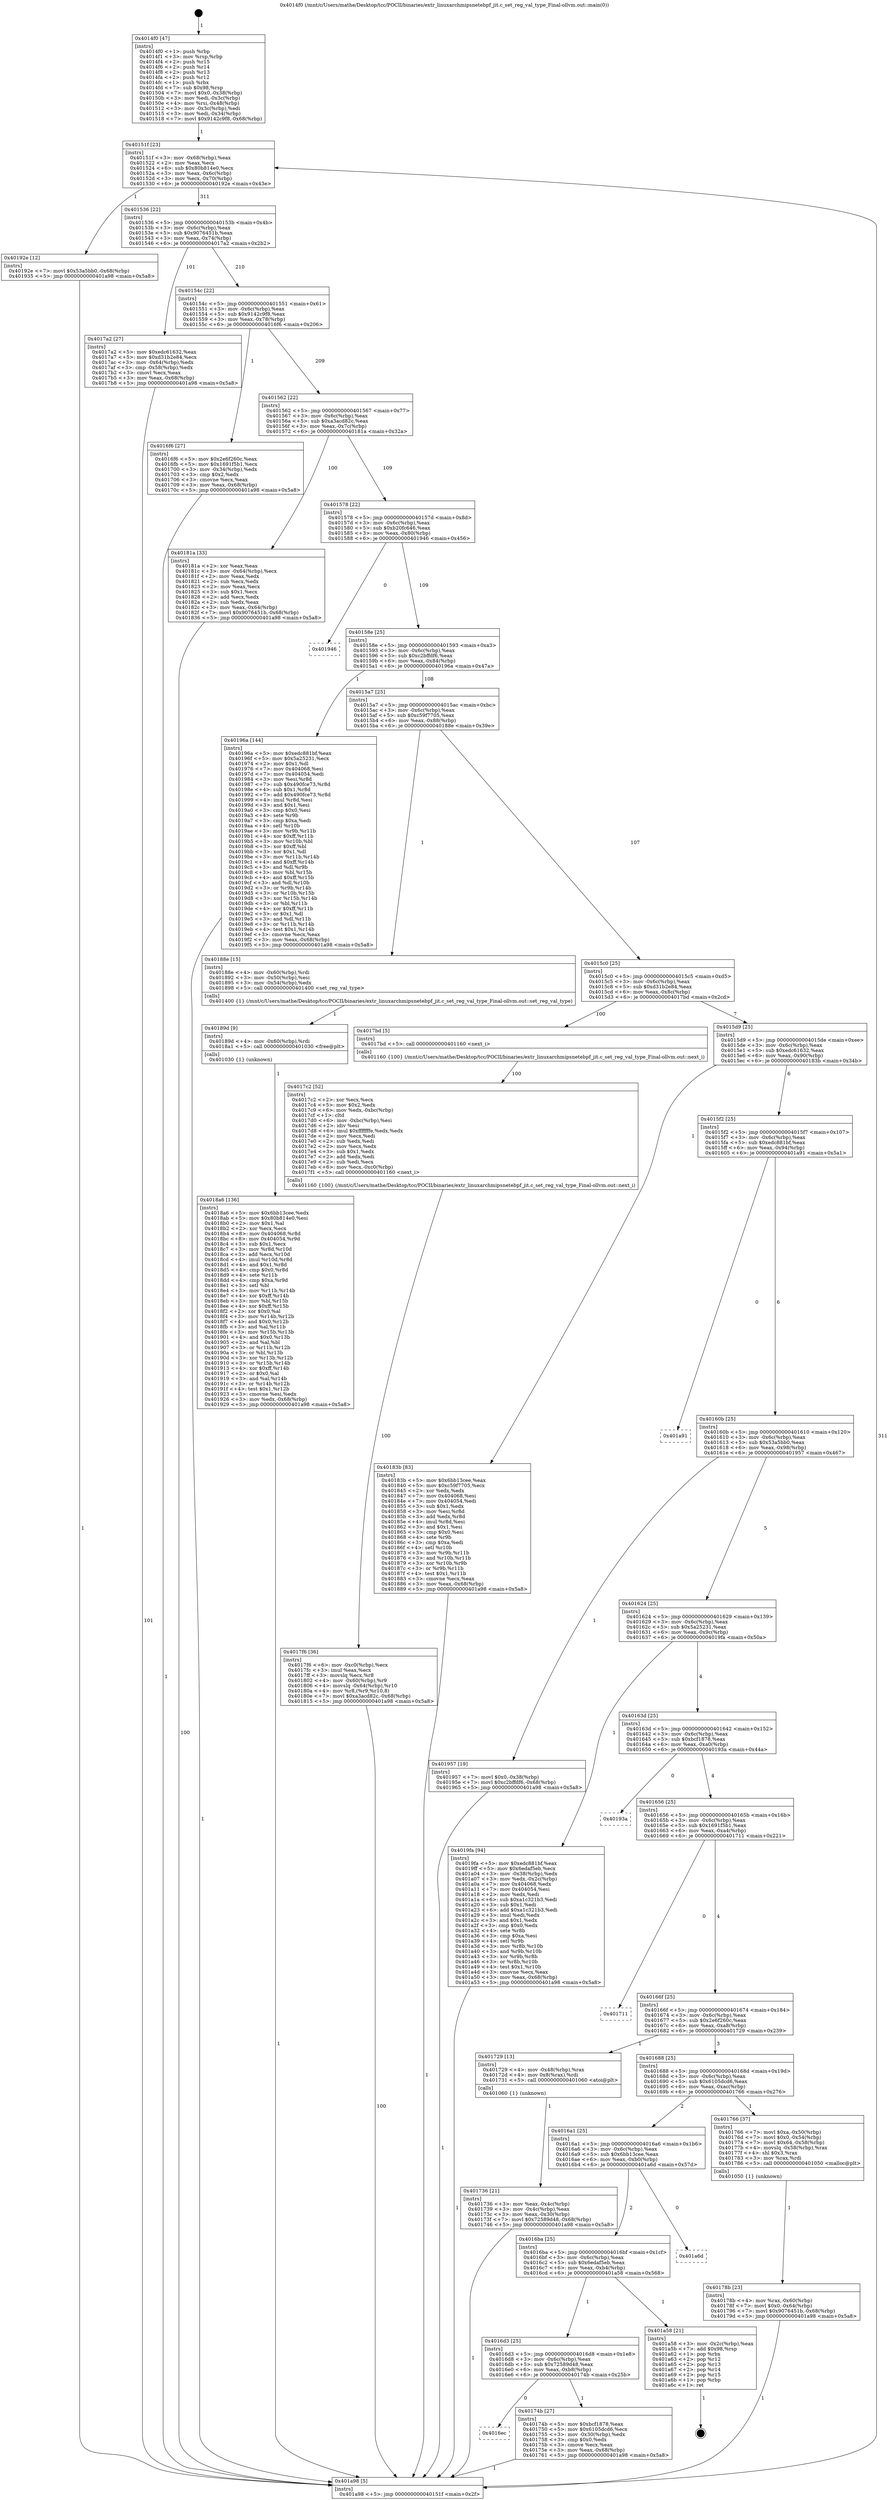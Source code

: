 digraph "0x4014f0" {
  label = "0x4014f0 (/mnt/c/Users/mathe/Desktop/tcc/POCII/binaries/extr_linuxarchmipsnetebpf_jit.c_set_reg_val_type_Final-ollvm.out::main(0))"
  labelloc = "t"
  node[shape=record]

  Entry [label="",width=0.3,height=0.3,shape=circle,fillcolor=black,style=filled]
  "0x40151f" [label="{
     0x40151f [23]\l
     | [instrs]\l
     &nbsp;&nbsp;0x40151f \<+3\>: mov -0x68(%rbp),%eax\l
     &nbsp;&nbsp;0x401522 \<+2\>: mov %eax,%ecx\l
     &nbsp;&nbsp;0x401524 \<+6\>: sub $0x80b814e0,%ecx\l
     &nbsp;&nbsp;0x40152a \<+3\>: mov %eax,-0x6c(%rbp)\l
     &nbsp;&nbsp;0x40152d \<+3\>: mov %ecx,-0x70(%rbp)\l
     &nbsp;&nbsp;0x401530 \<+6\>: je 000000000040192e \<main+0x43e\>\l
  }"]
  "0x40192e" [label="{
     0x40192e [12]\l
     | [instrs]\l
     &nbsp;&nbsp;0x40192e \<+7\>: movl $0x53a5bb0,-0x68(%rbp)\l
     &nbsp;&nbsp;0x401935 \<+5\>: jmp 0000000000401a98 \<main+0x5a8\>\l
  }"]
  "0x401536" [label="{
     0x401536 [22]\l
     | [instrs]\l
     &nbsp;&nbsp;0x401536 \<+5\>: jmp 000000000040153b \<main+0x4b\>\l
     &nbsp;&nbsp;0x40153b \<+3\>: mov -0x6c(%rbp),%eax\l
     &nbsp;&nbsp;0x40153e \<+5\>: sub $0x9076451b,%eax\l
     &nbsp;&nbsp;0x401543 \<+3\>: mov %eax,-0x74(%rbp)\l
     &nbsp;&nbsp;0x401546 \<+6\>: je 00000000004017a2 \<main+0x2b2\>\l
  }"]
  Exit [label="",width=0.3,height=0.3,shape=circle,fillcolor=black,style=filled,peripheries=2]
  "0x4017a2" [label="{
     0x4017a2 [27]\l
     | [instrs]\l
     &nbsp;&nbsp;0x4017a2 \<+5\>: mov $0xedc61632,%eax\l
     &nbsp;&nbsp;0x4017a7 \<+5\>: mov $0xd31b2e84,%ecx\l
     &nbsp;&nbsp;0x4017ac \<+3\>: mov -0x64(%rbp),%edx\l
     &nbsp;&nbsp;0x4017af \<+3\>: cmp -0x58(%rbp),%edx\l
     &nbsp;&nbsp;0x4017b2 \<+3\>: cmovl %ecx,%eax\l
     &nbsp;&nbsp;0x4017b5 \<+3\>: mov %eax,-0x68(%rbp)\l
     &nbsp;&nbsp;0x4017b8 \<+5\>: jmp 0000000000401a98 \<main+0x5a8\>\l
  }"]
  "0x40154c" [label="{
     0x40154c [22]\l
     | [instrs]\l
     &nbsp;&nbsp;0x40154c \<+5\>: jmp 0000000000401551 \<main+0x61\>\l
     &nbsp;&nbsp;0x401551 \<+3\>: mov -0x6c(%rbp),%eax\l
     &nbsp;&nbsp;0x401554 \<+5\>: sub $0x9142c9f8,%eax\l
     &nbsp;&nbsp;0x401559 \<+3\>: mov %eax,-0x78(%rbp)\l
     &nbsp;&nbsp;0x40155c \<+6\>: je 00000000004016f6 \<main+0x206\>\l
  }"]
  "0x4018a6" [label="{
     0x4018a6 [136]\l
     | [instrs]\l
     &nbsp;&nbsp;0x4018a6 \<+5\>: mov $0x6bb13cee,%edx\l
     &nbsp;&nbsp;0x4018ab \<+5\>: mov $0x80b814e0,%esi\l
     &nbsp;&nbsp;0x4018b0 \<+2\>: mov $0x1,%al\l
     &nbsp;&nbsp;0x4018b2 \<+2\>: xor %ecx,%ecx\l
     &nbsp;&nbsp;0x4018b4 \<+8\>: mov 0x404068,%r8d\l
     &nbsp;&nbsp;0x4018bc \<+8\>: mov 0x404054,%r9d\l
     &nbsp;&nbsp;0x4018c4 \<+3\>: sub $0x1,%ecx\l
     &nbsp;&nbsp;0x4018c7 \<+3\>: mov %r8d,%r10d\l
     &nbsp;&nbsp;0x4018ca \<+3\>: add %ecx,%r10d\l
     &nbsp;&nbsp;0x4018cd \<+4\>: imul %r10d,%r8d\l
     &nbsp;&nbsp;0x4018d1 \<+4\>: and $0x1,%r8d\l
     &nbsp;&nbsp;0x4018d5 \<+4\>: cmp $0x0,%r8d\l
     &nbsp;&nbsp;0x4018d9 \<+4\>: sete %r11b\l
     &nbsp;&nbsp;0x4018dd \<+4\>: cmp $0xa,%r9d\l
     &nbsp;&nbsp;0x4018e1 \<+3\>: setl %bl\l
     &nbsp;&nbsp;0x4018e4 \<+3\>: mov %r11b,%r14b\l
     &nbsp;&nbsp;0x4018e7 \<+4\>: xor $0xff,%r14b\l
     &nbsp;&nbsp;0x4018eb \<+3\>: mov %bl,%r15b\l
     &nbsp;&nbsp;0x4018ee \<+4\>: xor $0xff,%r15b\l
     &nbsp;&nbsp;0x4018f2 \<+2\>: xor $0x0,%al\l
     &nbsp;&nbsp;0x4018f4 \<+3\>: mov %r14b,%r12b\l
     &nbsp;&nbsp;0x4018f7 \<+4\>: and $0x0,%r12b\l
     &nbsp;&nbsp;0x4018fb \<+3\>: and %al,%r11b\l
     &nbsp;&nbsp;0x4018fe \<+3\>: mov %r15b,%r13b\l
     &nbsp;&nbsp;0x401901 \<+4\>: and $0x0,%r13b\l
     &nbsp;&nbsp;0x401905 \<+2\>: and %al,%bl\l
     &nbsp;&nbsp;0x401907 \<+3\>: or %r11b,%r12b\l
     &nbsp;&nbsp;0x40190a \<+3\>: or %bl,%r13b\l
     &nbsp;&nbsp;0x40190d \<+3\>: xor %r13b,%r12b\l
     &nbsp;&nbsp;0x401910 \<+3\>: or %r15b,%r14b\l
     &nbsp;&nbsp;0x401913 \<+4\>: xor $0xff,%r14b\l
     &nbsp;&nbsp;0x401917 \<+2\>: or $0x0,%al\l
     &nbsp;&nbsp;0x401919 \<+3\>: and %al,%r14b\l
     &nbsp;&nbsp;0x40191c \<+3\>: or %r14b,%r12b\l
     &nbsp;&nbsp;0x40191f \<+4\>: test $0x1,%r12b\l
     &nbsp;&nbsp;0x401923 \<+3\>: cmovne %esi,%edx\l
     &nbsp;&nbsp;0x401926 \<+3\>: mov %edx,-0x68(%rbp)\l
     &nbsp;&nbsp;0x401929 \<+5\>: jmp 0000000000401a98 \<main+0x5a8\>\l
  }"]
  "0x4016f6" [label="{
     0x4016f6 [27]\l
     | [instrs]\l
     &nbsp;&nbsp;0x4016f6 \<+5\>: mov $0x2e6f260c,%eax\l
     &nbsp;&nbsp;0x4016fb \<+5\>: mov $0x1691f5b1,%ecx\l
     &nbsp;&nbsp;0x401700 \<+3\>: mov -0x34(%rbp),%edx\l
     &nbsp;&nbsp;0x401703 \<+3\>: cmp $0x2,%edx\l
     &nbsp;&nbsp;0x401706 \<+3\>: cmovne %ecx,%eax\l
     &nbsp;&nbsp;0x401709 \<+3\>: mov %eax,-0x68(%rbp)\l
     &nbsp;&nbsp;0x40170c \<+5\>: jmp 0000000000401a98 \<main+0x5a8\>\l
  }"]
  "0x401562" [label="{
     0x401562 [22]\l
     | [instrs]\l
     &nbsp;&nbsp;0x401562 \<+5\>: jmp 0000000000401567 \<main+0x77\>\l
     &nbsp;&nbsp;0x401567 \<+3\>: mov -0x6c(%rbp),%eax\l
     &nbsp;&nbsp;0x40156a \<+5\>: sub $0xa3acd82c,%eax\l
     &nbsp;&nbsp;0x40156f \<+3\>: mov %eax,-0x7c(%rbp)\l
     &nbsp;&nbsp;0x401572 \<+6\>: je 000000000040181a \<main+0x32a\>\l
  }"]
  "0x401a98" [label="{
     0x401a98 [5]\l
     | [instrs]\l
     &nbsp;&nbsp;0x401a98 \<+5\>: jmp 000000000040151f \<main+0x2f\>\l
  }"]
  "0x4014f0" [label="{
     0x4014f0 [47]\l
     | [instrs]\l
     &nbsp;&nbsp;0x4014f0 \<+1\>: push %rbp\l
     &nbsp;&nbsp;0x4014f1 \<+3\>: mov %rsp,%rbp\l
     &nbsp;&nbsp;0x4014f4 \<+2\>: push %r15\l
     &nbsp;&nbsp;0x4014f6 \<+2\>: push %r14\l
     &nbsp;&nbsp;0x4014f8 \<+2\>: push %r13\l
     &nbsp;&nbsp;0x4014fa \<+2\>: push %r12\l
     &nbsp;&nbsp;0x4014fc \<+1\>: push %rbx\l
     &nbsp;&nbsp;0x4014fd \<+7\>: sub $0x98,%rsp\l
     &nbsp;&nbsp;0x401504 \<+7\>: movl $0x0,-0x38(%rbp)\l
     &nbsp;&nbsp;0x40150b \<+3\>: mov %edi,-0x3c(%rbp)\l
     &nbsp;&nbsp;0x40150e \<+4\>: mov %rsi,-0x48(%rbp)\l
     &nbsp;&nbsp;0x401512 \<+3\>: mov -0x3c(%rbp),%edi\l
     &nbsp;&nbsp;0x401515 \<+3\>: mov %edi,-0x34(%rbp)\l
     &nbsp;&nbsp;0x401518 \<+7\>: movl $0x9142c9f8,-0x68(%rbp)\l
  }"]
  "0x40189d" [label="{
     0x40189d [9]\l
     | [instrs]\l
     &nbsp;&nbsp;0x40189d \<+4\>: mov -0x60(%rbp),%rdi\l
     &nbsp;&nbsp;0x4018a1 \<+5\>: call 0000000000401030 \<free@plt\>\l
     | [calls]\l
     &nbsp;&nbsp;0x401030 \{1\} (unknown)\l
  }"]
  "0x40181a" [label="{
     0x40181a [33]\l
     | [instrs]\l
     &nbsp;&nbsp;0x40181a \<+2\>: xor %eax,%eax\l
     &nbsp;&nbsp;0x40181c \<+3\>: mov -0x64(%rbp),%ecx\l
     &nbsp;&nbsp;0x40181f \<+2\>: mov %eax,%edx\l
     &nbsp;&nbsp;0x401821 \<+2\>: sub %ecx,%edx\l
     &nbsp;&nbsp;0x401823 \<+2\>: mov %eax,%ecx\l
     &nbsp;&nbsp;0x401825 \<+3\>: sub $0x1,%ecx\l
     &nbsp;&nbsp;0x401828 \<+2\>: add %ecx,%edx\l
     &nbsp;&nbsp;0x40182a \<+2\>: sub %edx,%eax\l
     &nbsp;&nbsp;0x40182c \<+3\>: mov %eax,-0x64(%rbp)\l
     &nbsp;&nbsp;0x40182f \<+7\>: movl $0x9076451b,-0x68(%rbp)\l
     &nbsp;&nbsp;0x401836 \<+5\>: jmp 0000000000401a98 \<main+0x5a8\>\l
  }"]
  "0x401578" [label="{
     0x401578 [22]\l
     | [instrs]\l
     &nbsp;&nbsp;0x401578 \<+5\>: jmp 000000000040157d \<main+0x8d\>\l
     &nbsp;&nbsp;0x40157d \<+3\>: mov -0x6c(%rbp),%eax\l
     &nbsp;&nbsp;0x401580 \<+5\>: sub $0xb20fc646,%eax\l
     &nbsp;&nbsp;0x401585 \<+3\>: mov %eax,-0x80(%rbp)\l
     &nbsp;&nbsp;0x401588 \<+6\>: je 0000000000401946 \<main+0x456\>\l
  }"]
  "0x4017f6" [label="{
     0x4017f6 [36]\l
     | [instrs]\l
     &nbsp;&nbsp;0x4017f6 \<+6\>: mov -0xc0(%rbp),%ecx\l
     &nbsp;&nbsp;0x4017fc \<+3\>: imul %eax,%ecx\l
     &nbsp;&nbsp;0x4017ff \<+3\>: movslq %ecx,%r8\l
     &nbsp;&nbsp;0x401802 \<+4\>: mov -0x60(%rbp),%r9\l
     &nbsp;&nbsp;0x401806 \<+4\>: movslq -0x64(%rbp),%r10\l
     &nbsp;&nbsp;0x40180a \<+4\>: mov %r8,(%r9,%r10,8)\l
     &nbsp;&nbsp;0x40180e \<+7\>: movl $0xa3acd82c,-0x68(%rbp)\l
     &nbsp;&nbsp;0x401815 \<+5\>: jmp 0000000000401a98 \<main+0x5a8\>\l
  }"]
  "0x401946" [label="{
     0x401946\l
  }", style=dashed]
  "0x40158e" [label="{
     0x40158e [25]\l
     | [instrs]\l
     &nbsp;&nbsp;0x40158e \<+5\>: jmp 0000000000401593 \<main+0xa3\>\l
     &nbsp;&nbsp;0x401593 \<+3\>: mov -0x6c(%rbp),%eax\l
     &nbsp;&nbsp;0x401596 \<+5\>: sub $0xc2bffdf6,%eax\l
     &nbsp;&nbsp;0x40159b \<+6\>: mov %eax,-0x84(%rbp)\l
     &nbsp;&nbsp;0x4015a1 \<+6\>: je 000000000040196a \<main+0x47a\>\l
  }"]
  "0x4017c2" [label="{
     0x4017c2 [52]\l
     | [instrs]\l
     &nbsp;&nbsp;0x4017c2 \<+2\>: xor %ecx,%ecx\l
     &nbsp;&nbsp;0x4017c4 \<+5\>: mov $0x2,%edx\l
     &nbsp;&nbsp;0x4017c9 \<+6\>: mov %edx,-0xbc(%rbp)\l
     &nbsp;&nbsp;0x4017cf \<+1\>: cltd\l
     &nbsp;&nbsp;0x4017d0 \<+6\>: mov -0xbc(%rbp),%esi\l
     &nbsp;&nbsp;0x4017d6 \<+2\>: idiv %esi\l
     &nbsp;&nbsp;0x4017d8 \<+6\>: imul $0xfffffffe,%edx,%edx\l
     &nbsp;&nbsp;0x4017de \<+2\>: mov %ecx,%edi\l
     &nbsp;&nbsp;0x4017e0 \<+2\>: sub %edx,%edi\l
     &nbsp;&nbsp;0x4017e2 \<+2\>: mov %ecx,%edx\l
     &nbsp;&nbsp;0x4017e4 \<+3\>: sub $0x1,%edx\l
     &nbsp;&nbsp;0x4017e7 \<+2\>: add %edx,%edi\l
     &nbsp;&nbsp;0x4017e9 \<+2\>: sub %edi,%ecx\l
     &nbsp;&nbsp;0x4017eb \<+6\>: mov %ecx,-0xc0(%rbp)\l
     &nbsp;&nbsp;0x4017f1 \<+5\>: call 0000000000401160 \<next_i\>\l
     | [calls]\l
     &nbsp;&nbsp;0x401160 \{100\} (/mnt/c/Users/mathe/Desktop/tcc/POCII/binaries/extr_linuxarchmipsnetebpf_jit.c_set_reg_val_type_Final-ollvm.out::next_i)\l
  }"]
  "0x40196a" [label="{
     0x40196a [144]\l
     | [instrs]\l
     &nbsp;&nbsp;0x40196a \<+5\>: mov $0xedc881bf,%eax\l
     &nbsp;&nbsp;0x40196f \<+5\>: mov $0x5a25231,%ecx\l
     &nbsp;&nbsp;0x401974 \<+2\>: mov $0x1,%dl\l
     &nbsp;&nbsp;0x401976 \<+7\>: mov 0x404068,%esi\l
     &nbsp;&nbsp;0x40197d \<+7\>: mov 0x404054,%edi\l
     &nbsp;&nbsp;0x401984 \<+3\>: mov %esi,%r8d\l
     &nbsp;&nbsp;0x401987 \<+7\>: sub $0x490fce73,%r8d\l
     &nbsp;&nbsp;0x40198e \<+4\>: sub $0x1,%r8d\l
     &nbsp;&nbsp;0x401992 \<+7\>: add $0x490fce73,%r8d\l
     &nbsp;&nbsp;0x401999 \<+4\>: imul %r8d,%esi\l
     &nbsp;&nbsp;0x40199d \<+3\>: and $0x1,%esi\l
     &nbsp;&nbsp;0x4019a0 \<+3\>: cmp $0x0,%esi\l
     &nbsp;&nbsp;0x4019a3 \<+4\>: sete %r9b\l
     &nbsp;&nbsp;0x4019a7 \<+3\>: cmp $0xa,%edi\l
     &nbsp;&nbsp;0x4019aa \<+4\>: setl %r10b\l
     &nbsp;&nbsp;0x4019ae \<+3\>: mov %r9b,%r11b\l
     &nbsp;&nbsp;0x4019b1 \<+4\>: xor $0xff,%r11b\l
     &nbsp;&nbsp;0x4019b5 \<+3\>: mov %r10b,%bl\l
     &nbsp;&nbsp;0x4019b8 \<+3\>: xor $0xff,%bl\l
     &nbsp;&nbsp;0x4019bb \<+3\>: xor $0x1,%dl\l
     &nbsp;&nbsp;0x4019be \<+3\>: mov %r11b,%r14b\l
     &nbsp;&nbsp;0x4019c1 \<+4\>: and $0xff,%r14b\l
     &nbsp;&nbsp;0x4019c5 \<+3\>: and %dl,%r9b\l
     &nbsp;&nbsp;0x4019c8 \<+3\>: mov %bl,%r15b\l
     &nbsp;&nbsp;0x4019cb \<+4\>: and $0xff,%r15b\l
     &nbsp;&nbsp;0x4019cf \<+3\>: and %dl,%r10b\l
     &nbsp;&nbsp;0x4019d2 \<+3\>: or %r9b,%r14b\l
     &nbsp;&nbsp;0x4019d5 \<+3\>: or %r10b,%r15b\l
     &nbsp;&nbsp;0x4019d8 \<+3\>: xor %r15b,%r14b\l
     &nbsp;&nbsp;0x4019db \<+3\>: or %bl,%r11b\l
     &nbsp;&nbsp;0x4019de \<+4\>: xor $0xff,%r11b\l
     &nbsp;&nbsp;0x4019e2 \<+3\>: or $0x1,%dl\l
     &nbsp;&nbsp;0x4019e5 \<+3\>: and %dl,%r11b\l
     &nbsp;&nbsp;0x4019e8 \<+3\>: or %r11b,%r14b\l
     &nbsp;&nbsp;0x4019eb \<+4\>: test $0x1,%r14b\l
     &nbsp;&nbsp;0x4019ef \<+3\>: cmovne %ecx,%eax\l
     &nbsp;&nbsp;0x4019f2 \<+3\>: mov %eax,-0x68(%rbp)\l
     &nbsp;&nbsp;0x4019f5 \<+5\>: jmp 0000000000401a98 \<main+0x5a8\>\l
  }"]
  "0x4015a7" [label="{
     0x4015a7 [25]\l
     | [instrs]\l
     &nbsp;&nbsp;0x4015a7 \<+5\>: jmp 00000000004015ac \<main+0xbc\>\l
     &nbsp;&nbsp;0x4015ac \<+3\>: mov -0x6c(%rbp),%eax\l
     &nbsp;&nbsp;0x4015af \<+5\>: sub $0xc59f7705,%eax\l
     &nbsp;&nbsp;0x4015b4 \<+6\>: mov %eax,-0x88(%rbp)\l
     &nbsp;&nbsp;0x4015ba \<+6\>: je 000000000040188e \<main+0x39e\>\l
  }"]
  "0x40178b" [label="{
     0x40178b [23]\l
     | [instrs]\l
     &nbsp;&nbsp;0x40178b \<+4\>: mov %rax,-0x60(%rbp)\l
     &nbsp;&nbsp;0x40178f \<+7\>: movl $0x0,-0x64(%rbp)\l
     &nbsp;&nbsp;0x401796 \<+7\>: movl $0x9076451b,-0x68(%rbp)\l
     &nbsp;&nbsp;0x40179d \<+5\>: jmp 0000000000401a98 \<main+0x5a8\>\l
  }"]
  "0x40188e" [label="{
     0x40188e [15]\l
     | [instrs]\l
     &nbsp;&nbsp;0x40188e \<+4\>: mov -0x60(%rbp),%rdi\l
     &nbsp;&nbsp;0x401892 \<+3\>: mov -0x50(%rbp),%esi\l
     &nbsp;&nbsp;0x401895 \<+3\>: mov -0x54(%rbp),%edx\l
     &nbsp;&nbsp;0x401898 \<+5\>: call 0000000000401400 \<set_reg_val_type\>\l
     | [calls]\l
     &nbsp;&nbsp;0x401400 \{1\} (/mnt/c/Users/mathe/Desktop/tcc/POCII/binaries/extr_linuxarchmipsnetebpf_jit.c_set_reg_val_type_Final-ollvm.out::set_reg_val_type)\l
  }"]
  "0x4015c0" [label="{
     0x4015c0 [25]\l
     | [instrs]\l
     &nbsp;&nbsp;0x4015c0 \<+5\>: jmp 00000000004015c5 \<main+0xd5\>\l
     &nbsp;&nbsp;0x4015c5 \<+3\>: mov -0x6c(%rbp),%eax\l
     &nbsp;&nbsp;0x4015c8 \<+5\>: sub $0xd31b2e84,%eax\l
     &nbsp;&nbsp;0x4015cd \<+6\>: mov %eax,-0x8c(%rbp)\l
     &nbsp;&nbsp;0x4015d3 \<+6\>: je 00000000004017bd \<main+0x2cd\>\l
  }"]
  "0x4016ec" [label="{
     0x4016ec\l
  }", style=dashed]
  "0x4017bd" [label="{
     0x4017bd [5]\l
     | [instrs]\l
     &nbsp;&nbsp;0x4017bd \<+5\>: call 0000000000401160 \<next_i\>\l
     | [calls]\l
     &nbsp;&nbsp;0x401160 \{100\} (/mnt/c/Users/mathe/Desktop/tcc/POCII/binaries/extr_linuxarchmipsnetebpf_jit.c_set_reg_val_type_Final-ollvm.out::next_i)\l
  }"]
  "0x4015d9" [label="{
     0x4015d9 [25]\l
     | [instrs]\l
     &nbsp;&nbsp;0x4015d9 \<+5\>: jmp 00000000004015de \<main+0xee\>\l
     &nbsp;&nbsp;0x4015de \<+3\>: mov -0x6c(%rbp),%eax\l
     &nbsp;&nbsp;0x4015e1 \<+5\>: sub $0xedc61632,%eax\l
     &nbsp;&nbsp;0x4015e6 \<+6\>: mov %eax,-0x90(%rbp)\l
     &nbsp;&nbsp;0x4015ec \<+6\>: je 000000000040183b \<main+0x34b\>\l
  }"]
  "0x40174b" [label="{
     0x40174b [27]\l
     | [instrs]\l
     &nbsp;&nbsp;0x40174b \<+5\>: mov $0xbcf1878,%eax\l
     &nbsp;&nbsp;0x401750 \<+5\>: mov $0x6105dcd6,%ecx\l
     &nbsp;&nbsp;0x401755 \<+3\>: mov -0x30(%rbp),%edx\l
     &nbsp;&nbsp;0x401758 \<+3\>: cmp $0x0,%edx\l
     &nbsp;&nbsp;0x40175b \<+3\>: cmove %ecx,%eax\l
     &nbsp;&nbsp;0x40175e \<+3\>: mov %eax,-0x68(%rbp)\l
     &nbsp;&nbsp;0x401761 \<+5\>: jmp 0000000000401a98 \<main+0x5a8\>\l
  }"]
  "0x40183b" [label="{
     0x40183b [83]\l
     | [instrs]\l
     &nbsp;&nbsp;0x40183b \<+5\>: mov $0x6bb13cee,%eax\l
     &nbsp;&nbsp;0x401840 \<+5\>: mov $0xc59f7705,%ecx\l
     &nbsp;&nbsp;0x401845 \<+2\>: xor %edx,%edx\l
     &nbsp;&nbsp;0x401847 \<+7\>: mov 0x404068,%esi\l
     &nbsp;&nbsp;0x40184e \<+7\>: mov 0x404054,%edi\l
     &nbsp;&nbsp;0x401855 \<+3\>: sub $0x1,%edx\l
     &nbsp;&nbsp;0x401858 \<+3\>: mov %esi,%r8d\l
     &nbsp;&nbsp;0x40185b \<+3\>: add %edx,%r8d\l
     &nbsp;&nbsp;0x40185e \<+4\>: imul %r8d,%esi\l
     &nbsp;&nbsp;0x401862 \<+3\>: and $0x1,%esi\l
     &nbsp;&nbsp;0x401865 \<+3\>: cmp $0x0,%esi\l
     &nbsp;&nbsp;0x401868 \<+4\>: sete %r9b\l
     &nbsp;&nbsp;0x40186c \<+3\>: cmp $0xa,%edi\l
     &nbsp;&nbsp;0x40186f \<+4\>: setl %r10b\l
     &nbsp;&nbsp;0x401873 \<+3\>: mov %r9b,%r11b\l
     &nbsp;&nbsp;0x401876 \<+3\>: and %r10b,%r11b\l
     &nbsp;&nbsp;0x401879 \<+3\>: xor %r10b,%r9b\l
     &nbsp;&nbsp;0x40187c \<+3\>: or %r9b,%r11b\l
     &nbsp;&nbsp;0x40187f \<+4\>: test $0x1,%r11b\l
     &nbsp;&nbsp;0x401883 \<+3\>: cmovne %ecx,%eax\l
     &nbsp;&nbsp;0x401886 \<+3\>: mov %eax,-0x68(%rbp)\l
     &nbsp;&nbsp;0x401889 \<+5\>: jmp 0000000000401a98 \<main+0x5a8\>\l
  }"]
  "0x4015f2" [label="{
     0x4015f2 [25]\l
     | [instrs]\l
     &nbsp;&nbsp;0x4015f2 \<+5\>: jmp 00000000004015f7 \<main+0x107\>\l
     &nbsp;&nbsp;0x4015f7 \<+3\>: mov -0x6c(%rbp),%eax\l
     &nbsp;&nbsp;0x4015fa \<+5\>: sub $0xedc881bf,%eax\l
     &nbsp;&nbsp;0x4015ff \<+6\>: mov %eax,-0x94(%rbp)\l
     &nbsp;&nbsp;0x401605 \<+6\>: je 0000000000401a91 \<main+0x5a1\>\l
  }"]
  "0x4016d3" [label="{
     0x4016d3 [25]\l
     | [instrs]\l
     &nbsp;&nbsp;0x4016d3 \<+5\>: jmp 00000000004016d8 \<main+0x1e8\>\l
     &nbsp;&nbsp;0x4016d8 \<+3\>: mov -0x6c(%rbp),%eax\l
     &nbsp;&nbsp;0x4016db \<+5\>: sub $0x72589d48,%eax\l
     &nbsp;&nbsp;0x4016e0 \<+6\>: mov %eax,-0xb8(%rbp)\l
     &nbsp;&nbsp;0x4016e6 \<+6\>: je 000000000040174b \<main+0x25b\>\l
  }"]
  "0x401a91" [label="{
     0x401a91\l
  }", style=dashed]
  "0x40160b" [label="{
     0x40160b [25]\l
     | [instrs]\l
     &nbsp;&nbsp;0x40160b \<+5\>: jmp 0000000000401610 \<main+0x120\>\l
     &nbsp;&nbsp;0x401610 \<+3\>: mov -0x6c(%rbp),%eax\l
     &nbsp;&nbsp;0x401613 \<+5\>: sub $0x53a5bb0,%eax\l
     &nbsp;&nbsp;0x401618 \<+6\>: mov %eax,-0x98(%rbp)\l
     &nbsp;&nbsp;0x40161e \<+6\>: je 0000000000401957 \<main+0x467\>\l
  }"]
  "0x401a58" [label="{
     0x401a58 [21]\l
     | [instrs]\l
     &nbsp;&nbsp;0x401a58 \<+3\>: mov -0x2c(%rbp),%eax\l
     &nbsp;&nbsp;0x401a5b \<+7\>: add $0x98,%rsp\l
     &nbsp;&nbsp;0x401a62 \<+1\>: pop %rbx\l
     &nbsp;&nbsp;0x401a63 \<+2\>: pop %r12\l
     &nbsp;&nbsp;0x401a65 \<+2\>: pop %r13\l
     &nbsp;&nbsp;0x401a67 \<+2\>: pop %r14\l
     &nbsp;&nbsp;0x401a69 \<+2\>: pop %r15\l
     &nbsp;&nbsp;0x401a6b \<+1\>: pop %rbp\l
     &nbsp;&nbsp;0x401a6c \<+1\>: ret\l
  }"]
  "0x401957" [label="{
     0x401957 [19]\l
     | [instrs]\l
     &nbsp;&nbsp;0x401957 \<+7\>: movl $0x0,-0x38(%rbp)\l
     &nbsp;&nbsp;0x40195e \<+7\>: movl $0xc2bffdf6,-0x68(%rbp)\l
     &nbsp;&nbsp;0x401965 \<+5\>: jmp 0000000000401a98 \<main+0x5a8\>\l
  }"]
  "0x401624" [label="{
     0x401624 [25]\l
     | [instrs]\l
     &nbsp;&nbsp;0x401624 \<+5\>: jmp 0000000000401629 \<main+0x139\>\l
     &nbsp;&nbsp;0x401629 \<+3\>: mov -0x6c(%rbp),%eax\l
     &nbsp;&nbsp;0x40162c \<+5\>: sub $0x5a25231,%eax\l
     &nbsp;&nbsp;0x401631 \<+6\>: mov %eax,-0x9c(%rbp)\l
     &nbsp;&nbsp;0x401637 \<+6\>: je 00000000004019fa \<main+0x50a\>\l
  }"]
  "0x4016ba" [label="{
     0x4016ba [25]\l
     | [instrs]\l
     &nbsp;&nbsp;0x4016ba \<+5\>: jmp 00000000004016bf \<main+0x1cf\>\l
     &nbsp;&nbsp;0x4016bf \<+3\>: mov -0x6c(%rbp),%eax\l
     &nbsp;&nbsp;0x4016c2 \<+5\>: sub $0x6edaf5eb,%eax\l
     &nbsp;&nbsp;0x4016c7 \<+6\>: mov %eax,-0xb4(%rbp)\l
     &nbsp;&nbsp;0x4016cd \<+6\>: je 0000000000401a58 \<main+0x568\>\l
  }"]
  "0x4019fa" [label="{
     0x4019fa [94]\l
     | [instrs]\l
     &nbsp;&nbsp;0x4019fa \<+5\>: mov $0xedc881bf,%eax\l
     &nbsp;&nbsp;0x4019ff \<+5\>: mov $0x6edaf5eb,%ecx\l
     &nbsp;&nbsp;0x401a04 \<+3\>: mov -0x38(%rbp),%edx\l
     &nbsp;&nbsp;0x401a07 \<+3\>: mov %edx,-0x2c(%rbp)\l
     &nbsp;&nbsp;0x401a0a \<+7\>: mov 0x404068,%edx\l
     &nbsp;&nbsp;0x401a11 \<+7\>: mov 0x404054,%esi\l
     &nbsp;&nbsp;0x401a18 \<+2\>: mov %edx,%edi\l
     &nbsp;&nbsp;0x401a1a \<+6\>: sub $0xa1c321b3,%edi\l
     &nbsp;&nbsp;0x401a20 \<+3\>: sub $0x1,%edi\l
     &nbsp;&nbsp;0x401a23 \<+6\>: add $0xa1c321b3,%edi\l
     &nbsp;&nbsp;0x401a29 \<+3\>: imul %edi,%edx\l
     &nbsp;&nbsp;0x401a2c \<+3\>: and $0x1,%edx\l
     &nbsp;&nbsp;0x401a2f \<+3\>: cmp $0x0,%edx\l
     &nbsp;&nbsp;0x401a32 \<+4\>: sete %r8b\l
     &nbsp;&nbsp;0x401a36 \<+3\>: cmp $0xa,%esi\l
     &nbsp;&nbsp;0x401a39 \<+4\>: setl %r9b\l
     &nbsp;&nbsp;0x401a3d \<+3\>: mov %r8b,%r10b\l
     &nbsp;&nbsp;0x401a40 \<+3\>: and %r9b,%r10b\l
     &nbsp;&nbsp;0x401a43 \<+3\>: xor %r9b,%r8b\l
     &nbsp;&nbsp;0x401a46 \<+3\>: or %r8b,%r10b\l
     &nbsp;&nbsp;0x401a49 \<+4\>: test $0x1,%r10b\l
     &nbsp;&nbsp;0x401a4d \<+3\>: cmovne %ecx,%eax\l
     &nbsp;&nbsp;0x401a50 \<+3\>: mov %eax,-0x68(%rbp)\l
     &nbsp;&nbsp;0x401a53 \<+5\>: jmp 0000000000401a98 \<main+0x5a8\>\l
  }"]
  "0x40163d" [label="{
     0x40163d [25]\l
     | [instrs]\l
     &nbsp;&nbsp;0x40163d \<+5\>: jmp 0000000000401642 \<main+0x152\>\l
     &nbsp;&nbsp;0x401642 \<+3\>: mov -0x6c(%rbp),%eax\l
     &nbsp;&nbsp;0x401645 \<+5\>: sub $0xbcf1878,%eax\l
     &nbsp;&nbsp;0x40164a \<+6\>: mov %eax,-0xa0(%rbp)\l
     &nbsp;&nbsp;0x401650 \<+6\>: je 000000000040193a \<main+0x44a\>\l
  }"]
  "0x401a6d" [label="{
     0x401a6d\l
  }", style=dashed]
  "0x40193a" [label="{
     0x40193a\l
  }", style=dashed]
  "0x401656" [label="{
     0x401656 [25]\l
     | [instrs]\l
     &nbsp;&nbsp;0x401656 \<+5\>: jmp 000000000040165b \<main+0x16b\>\l
     &nbsp;&nbsp;0x40165b \<+3\>: mov -0x6c(%rbp),%eax\l
     &nbsp;&nbsp;0x40165e \<+5\>: sub $0x1691f5b1,%eax\l
     &nbsp;&nbsp;0x401663 \<+6\>: mov %eax,-0xa4(%rbp)\l
     &nbsp;&nbsp;0x401669 \<+6\>: je 0000000000401711 \<main+0x221\>\l
  }"]
  "0x4016a1" [label="{
     0x4016a1 [25]\l
     | [instrs]\l
     &nbsp;&nbsp;0x4016a1 \<+5\>: jmp 00000000004016a6 \<main+0x1b6\>\l
     &nbsp;&nbsp;0x4016a6 \<+3\>: mov -0x6c(%rbp),%eax\l
     &nbsp;&nbsp;0x4016a9 \<+5\>: sub $0x6bb13cee,%eax\l
     &nbsp;&nbsp;0x4016ae \<+6\>: mov %eax,-0xb0(%rbp)\l
     &nbsp;&nbsp;0x4016b4 \<+6\>: je 0000000000401a6d \<main+0x57d\>\l
  }"]
  "0x401711" [label="{
     0x401711\l
  }", style=dashed]
  "0x40166f" [label="{
     0x40166f [25]\l
     | [instrs]\l
     &nbsp;&nbsp;0x40166f \<+5\>: jmp 0000000000401674 \<main+0x184\>\l
     &nbsp;&nbsp;0x401674 \<+3\>: mov -0x6c(%rbp),%eax\l
     &nbsp;&nbsp;0x401677 \<+5\>: sub $0x2e6f260c,%eax\l
     &nbsp;&nbsp;0x40167c \<+6\>: mov %eax,-0xa8(%rbp)\l
     &nbsp;&nbsp;0x401682 \<+6\>: je 0000000000401729 \<main+0x239\>\l
  }"]
  "0x401766" [label="{
     0x401766 [37]\l
     | [instrs]\l
     &nbsp;&nbsp;0x401766 \<+7\>: movl $0xa,-0x50(%rbp)\l
     &nbsp;&nbsp;0x40176d \<+7\>: movl $0x0,-0x54(%rbp)\l
     &nbsp;&nbsp;0x401774 \<+7\>: movl $0x64,-0x58(%rbp)\l
     &nbsp;&nbsp;0x40177b \<+4\>: movslq -0x58(%rbp),%rax\l
     &nbsp;&nbsp;0x40177f \<+4\>: shl $0x3,%rax\l
     &nbsp;&nbsp;0x401783 \<+3\>: mov %rax,%rdi\l
     &nbsp;&nbsp;0x401786 \<+5\>: call 0000000000401050 \<malloc@plt\>\l
     | [calls]\l
     &nbsp;&nbsp;0x401050 \{1\} (unknown)\l
  }"]
  "0x401729" [label="{
     0x401729 [13]\l
     | [instrs]\l
     &nbsp;&nbsp;0x401729 \<+4\>: mov -0x48(%rbp),%rax\l
     &nbsp;&nbsp;0x40172d \<+4\>: mov 0x8(%rax),%rdi\l
     &nbsp;&nbsp;0x401731 \<+5\>: call 0000000000401060 \<atoi@plt\>\l
     | [calls]\l
     &nbsp;&nbsp;0x401060 \{1\} (unknown)\l
  }"]
  "0x401688" [label="{
     0x401688 [25]\l
     | [instrs]\l
     &nbsp;&nbsp;0x401688 \<+5\>: jmp 000000000040168d \<main+0x19d\>\l
     &nbsp;&nbsp;0x40168d \<+3\>: mov -0x6c(%rbp),%eax\l
     &nbsp;&nbsp;0x401690 \<+5\>: sub $0x6105dcd6,%eax\l
     &nbsp;&nbsp;0x401695 \<+6\>: mov %eax,-0xac(%rbp)\l
     &nbsp;&nbsp;0x40169b \<+6\>: je 0000000000401766 \<main+0x276\>\l
  }"]
  "0x401736" [label="{
     0x401736 [21]\l
     | [instrs]\l
     &nbsp;&nbsp;0x401736 \<+3\>: mov %eax,-0x4c(%rbp)\l
     &nbsp;&nbsp;0x401739 \<+3\>: mov -0x4c(%rbp),%eax\l
     &nbsp;&nbsp;0x40173c \<+3\>: mov %eax,-0x30(%rbp)\l
     &nbsp;&nbsp;0x40173f \<+7\>: movl $0x72589d48,-0x68(%rbp)\l
     &nbsp;&nbsp;0x401746 \<+5\>: jmp 0000000000401a98 \<main+0x5a8\>\l
  }"]
  Entry -> "0x4014f0" [label=" 1"]
  "0x40151f" -> "0x40192e" [label=" 1"]
  "0x40151f" -> "0x401536" [label=" 311"]
  "0x401a58" -> Exit [label=" 1"]
  "0x401536" -> "0x4017a2" [label=" 101"]
  "0x401536" -> "0x40154c" [label=" 210"]
  "0x4019fa" -> "0x401a98" [label=" 1"]
  "0x40154c" -> "0x4016f6" [label=" 1"]
  "0x40154c" -> "0x401562" [label=" 209"]
  "0x4016f6" -> "0x401a98" [label=" 1"]
  "0x4014f0" -> "0x40151f" [label=" 1"]
  "0x401a98" -> "0x40151f" [label=" 311"]
  "0x40196a" -> "0x401a98" [label=" 1"]
  "0x401562" -> "0x40181a" [label=" 100"]
  "0x401562" -> "0x401578" [label=" 109"]
  "0x401957" -> "0x401a98" [label=" 1"]
  "0x401578" -> "0x401946" [label=" 0"]
  "0x401578" -> "0x40158e" [label=" 109"]
  "0x40192e" -> "0x401a98" [label=" 1"]
  "0x40158e" -> "0x40196a" [label=" 1"]
  "0x40158e" -> "0x4015a7" [label=" 108"]
  "0x4018a6" -> "0x401a98" [label=" 1"]
  "0x4015a7" -> "0x40188e" [label=" 1"]
  "0x4015a7" -> "0x4015c0" [label=" 107"]
  "0x40189d" -> "0x4018a6" [label=" 1"]
  "0x4015c0" -> "0x4017bd" [label=" 100"]
  "0x4015c0" -> "0x4015d9" [label=" 7"]
  "0x40188e" -> "0x40189d" [label=" 1"]
  "0x4015d9" -> "0x40183b" [label=" 1"]
  "0x4015d9" -> "0x4015f2" [label=" 6"]
  "0x40183b" -> "0x401a98" [label=" 1"]
  "0x4015f2" -> "0x401a91" [label=" 0"]
  "0x4015f2" -> "0x40160b" [label=" 6"]
  "0x4017f6" -> "0x401a98" [label=" 100"]
  "0x40160b" -> "0x401957" [label=" 1"]
  "0x40160b" -> "0x401624" [label=" 5"]
  "0x4017c2" -> "0x4017f6" [label=" 100"]
  "0x401624" -> "0x4019fa" [label=" 1"]
  "0x401624" -> "0x40163d" [label=" 4"]
  "0x4017a2" -> "0x401a98" [label=" 101"]
  "0x40163d" -> "0x40193a" [label=" 0"]
  "0x40163d" -> "0x401656" [label=" 4"]
  "0x40178b" -> "0x401a98" [label=" 1"]
  "0x401656" -> "0x401711" [label=" 0"]
  "0x401656" -> "0x40166f" [label=" 4"]
  "0x40174b" -> "0x401a98" [label=" 1"]
  "0x40166f" -> "0x401729" [label=" 1"]
  "0x40166f" -> "0x401688" [label=" 3"]
  "0x401729" -> "0x401736" [label=" 1"]
  "0x401736" -> "0x401a98" [label=" 1"]
  "0x4016d3" -> "0x4016ec" [label=" 0"]
  "0x401688" -> "0x401766" [label=" 1"]
  "0x401688" -> "0x4016a1" [label=" 2"]
  "0x401766" -> "0x40178b" [label=" 1"]
  "0x4016a1" -> "0x401a6d" [label=" 0"]
  "0x4016a1" -> "0x4016ba" [label=" 2"]
  "0x4017bd" -> "0x4017c2" [label=" 100"]
  "0x4016ba" -> "0x401a58" [label=" 1"]
  "0x4016ba" -> "0x4016d3" [label=" 1"]
  "0x40181a" -> "0x401a98" [label=" 100"]
  "0x4016d3" -> "0x40174b" [label=" 1"]
}
